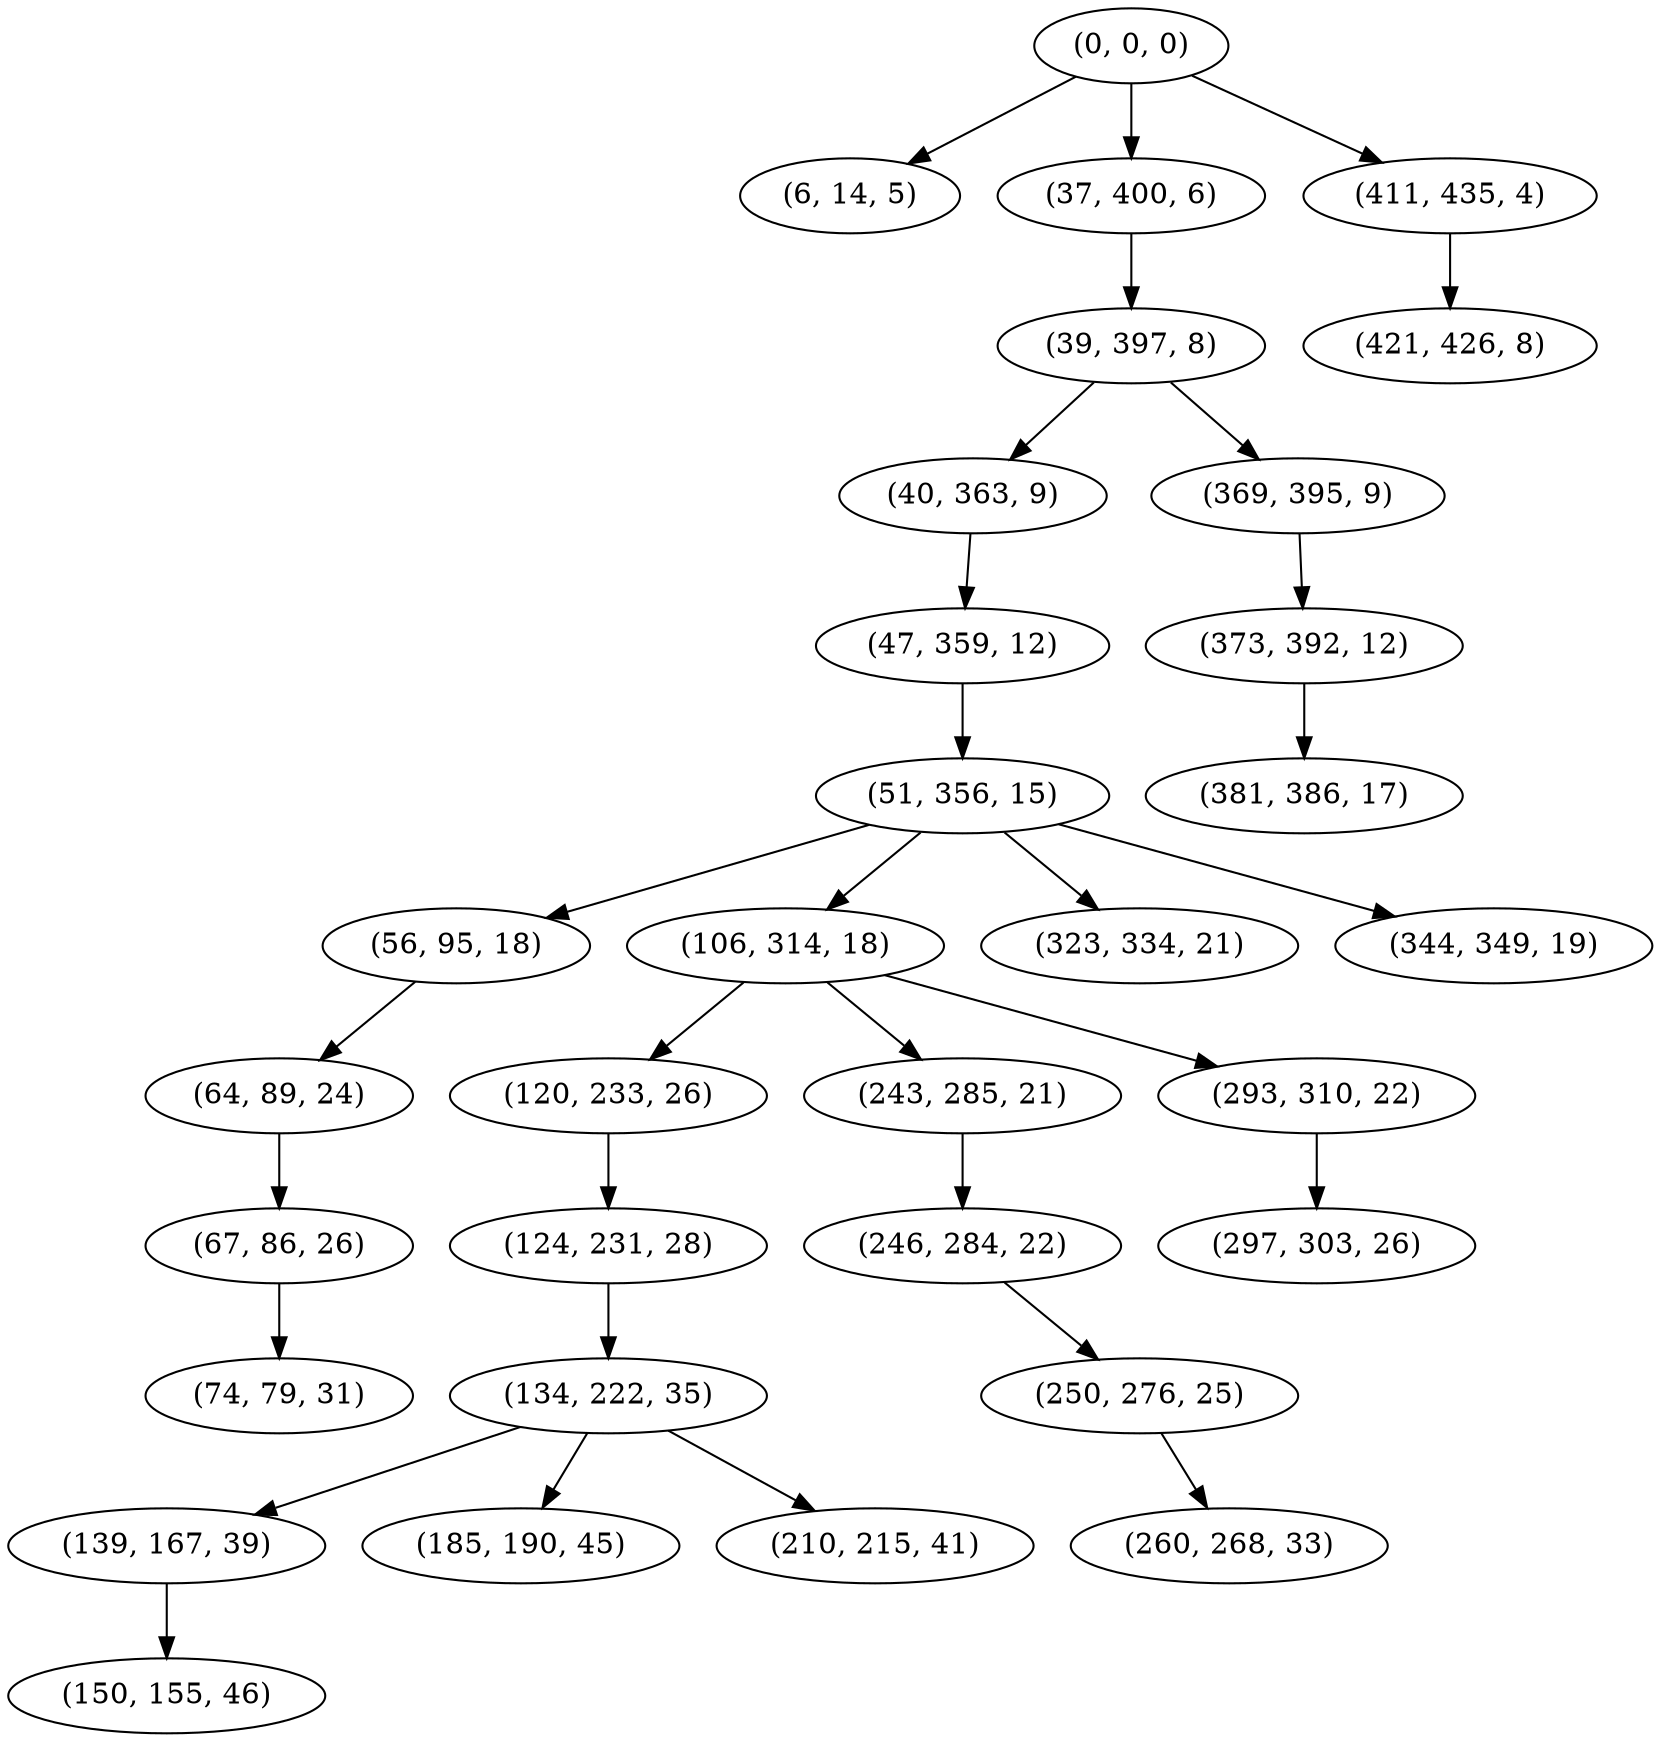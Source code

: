 digraph tree {
    "(0, 0, 0)";
    "(6, 14, 5)";
    "(37, 400, 6)";
    "(39, 397, 8)";
    "(40, 363, 9)";
    "(47, 359, 12)";
    "(51, 356, 15)";
    "(56, 95, 18)";
    "(64, 89, 24)";
    "(67, 86, 26)";
    "(74, 79, 31)";
    "(106, 314, 18)";
    "(120, 233, 26)";
    "(124, 231, 28)";
    "(134, 222, 35)";
    "(139, 167, 39)";
    "(150, 155, 46)";
    "(185, 190, 45)";
    "(210, 215, 41)";
    "(243, 285, 21)";
    "(246, 284, 22)";
    "(250, 276, 25)";
    "(260, 268, 33)";
    "(293, 310, 22)";
    "(297, 303, 26)";
    "(323, 334, 21)";
    "(344, 349, 19)";
    "(369, 395, 9)";
    "(373, 392, 12)";
    "(381, 386, 17)";
    "(411, 435, 4)";
    "(421, 426, 8)";
    "(0, 0, 0)" -> "(6, 14, 5)";
    "(0, 0, 0)" -> "(37, 400, 6)";
    "(0, 0, 0)" -> "(411, 435, 4)";
    "(37, 400, 6)" -> "(39, 397, 8)";
    "(39, 397, 8)" -> "(40, 363, 9)";
    "(39, 397, 8)" -> "(369, 395, 9)";
    "(40, 363, 9)" -> "(47, 359, 12)";
    "(47, 359, 12)" -> "(51, 356, 15)";
    "(51, 356, 15)" -> "(56, 95, 18)";
    "(51, 356, 15)" -> "(106, 314, 18)";
    "(51, 356, 15)" -> "(323, 334, 21)";
    "(51, 356, 15)" -> "(344, 349, 19)";
    "(56, 95, 18)" -> "(64, 89, 24)";
    "(64, 89, 24)" -> "(67, 86, 26)";
    "(67, 86, 26)" -> "(74, 79, 31)";
    "(106, 314, 18)" -> "(120, 233, 26)";
    "(106, 314, 18)" -> "(243, 285, 21)";
    "(106, 314, 18)" -> "(293, 310, 22)";
    "(120, 233, 26)" -> "(124, 231, 28)";
    "(124, 231, 28)" -> "(134, 222, 35)";
    "(134, 222, 35)" -> "(139, 167, 39)";
    "(134, 222, 35)" -> "(185, 190, 45)";
    "(134, 222, 35)" -> "(210, 215, 41)";
    "(139, 167, 39)" -> "(150, 155, 46)";
    "(243, 285, 21)" -> "(246, 284, 22)";
    "(246, 284, 22)" -> "(250, 276, 25)";
    "(250, 276, 25)" -> "(260, 268, 33)";
    "(293, 310, 22)" -> "(297, 303, 26)";
    "(369, 395, 9)" -> "(373, 392, 12)";
    "(373, 392, 12)" -> "(381, 386, 17)";
    "(411, 435, 4)" -> "(421, 426, 8)";
}
